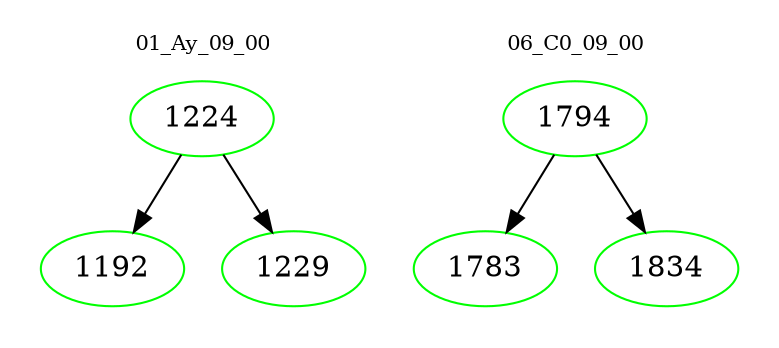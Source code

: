 digraph{
subgraph cluster_0 {
color = white
label = "01_Ay_09_00";
fontsize=10;
T0_1224 [label="1224", color="green"]
T0_1224 -> T0_1192 [color="black"]
T0_1192 [label="1192", color="green"]
T0_1224 -> T0_1229 [color="black"]
T0_1229 [label="1229", color="green"]
}
subgraph cluster_1 {
color = white
label = "06_C0_09_00";
fontsize=10;
T1_1794 [label="1794", color="green"]
T1_1794 -> T1_1783 [color="black"]
T1_1783 [label="1783", color="green"]
T1_1794 -> T1_1834 [color="black"]
T1_1834 [label="1834", color="green"]
}
}
